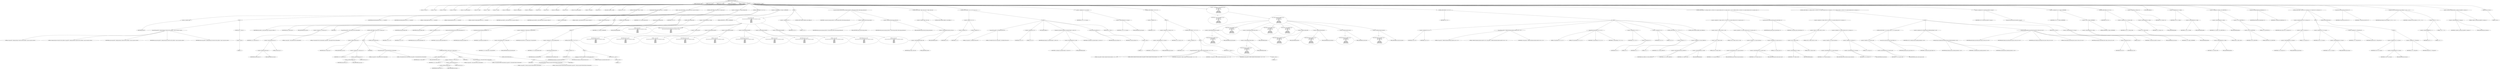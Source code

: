digraph hostapd_notif_assoc {  
"1000121" [label = "(METHOD,hostapd_notif_assoc)" ]
"1000122" [label = "(PARAM,hostapd_data *hapd)" ]
"1000123" [label = "(PARAM,const u8 *addr)" ]
"1000124" [label = "(PARAM,const u8 *req_ies)" ]
"1000125" [label = "(PARAM,size_t req_ies_len)" ]
"1000126" [label = "(PARAM,int reassoc)" ]
"1000127" [label = "(BLOCK,,)" ]
"1000128" [label = "(LOCAL,v10: const u8 *)" ]
"1000129" [label = "(LOCAL,v11: size_t)" ]
"1000130" [label = "(LOCAL,v13: sta_info *)" ]
"1000131" [label = "(LOCAL,v14: sta_info *)" ]
"1000132" [label = "(LOCAL,v15: wpa_state_machine *)" ]
"1000133" [label = "(LOCAL,v16: __int64)" ]
"1000134" [label = "(LOCAL,v17: __int64)" ]
"1000135" [label = "(LOCAL,v18: __int64)" ]
"1000136" [label = "(LOCAL,v19: unsigned int)" ]
"1000137" [label = "(LOCAL,v20: unsigned int)" ]
"1000138" [label = "(LOCAL,v21: unsigned int)" ]
"1000139" [label = "(LOCAL,v22: int)" ]
"1000140" [label = "(LOCAL,v23: int)" ]
"1000141" [label = "(LOCAL,v24: unsigned int)" ]
"1000142" [label = "(LOCAL,v25: u32)" ]
"1000143" [label = "(LOCAL,v26: wpa_state_machine *)" ]
"1000144" [label = "(LOCAL,v27: wpa_event)" ]
"1000145" [label = "(LOCAL,v28: u8 *)" ]
"1000146" [label = "(LOCAL,elems: ieee802_11_elems)" ]
"1000147" [label = "(LOCAL,eid: u8 [ 1112 ])" ]
"1000148" [label = "(CONTROL_STRUCTURE,if ( !addr ),if ( !addr ))" ]
"1000149" [label = "(<operator>.logicalNot,!addr)" ]
"1000150" [label = "(IDENTIFIER,addr,!addr)" ]
"1000151" [label = "(BLOCK,,)" ]
"1000152" [label = "(wpa_printf,wpa_printf(2, \"hostapd_notif_assoc: Skip event with no address\", req_ies, req_ies_len, reassoc))" ]
"1000153" [label = "(LITERAL,2,wpa_printf(2, \"hostapd_notif_assoc: Skip event with no address\", req_ies, req_ies_len, reassoc))" ]
"1000154" [label = "(LITERAL,\"hostapd_notif_assoc: Skip event with no address\",wpa_printf(2, \"hostapd_notif_assoc: Skip event with no address\", req_ies, req_ies_len, reassoc))" ]
"1000155" [label = "(IDENTIFIER,req_ies,wpa_printf(2, \"hostapd_notif_assoc: Skip event with no address\", req_ies, req_ies_len, reassoc))" ]
"1000156" [label = "(IDENTIFIER,req_ies_len,wpa_printf(2, \"hostapd_notif_assoc: Skip event with no address\", req_ies, req_ies_len, reassoc))" ]
"1000157" [label = "(IDENTIFIER,reassoc,wpa_printf(2, \"hostapd_notif_assoc: Skip event with no address\", req_ies, req_ies_len, reassoc))" ]
"1000158" [label = "(RETURN,return -1;,return -1;)" ]
"1000159" [label = "(<operator>.minus,-1)" ]
"1000160" [label = "(LITERAL,1,-1)" ]
"1000161" [label = "(hostapd_logger,hostapd_logger(hapd, addr, 1u, 2, \"associated\"))" ]
"1000162" [label = "(IDENTIFIER,hapd,hostapd_logger(hapd, addr, 1u, 2, \"associated\"))" ]
"1000163" [label = "(IDENTIFIER,addr,hostapd_logger(hapd, addr, 1u, 2, \"associated\"))" ]
"1000164" [label = "(LITERAL,1u,hostapd_logger(hapd, addr, 1u, 2, \"associated\"))" ]
"1000165" [label = "(LITERAL,2,hostapd_logger(hapd, addr, 1u, 2, \"associated\"))" ]
"1000166" [label = "(LITERAL,\"associated\",hostapd_logger(hapd, addr, 1u, 2, \"associated\"))" ]
"1000167" [label = "(ieee802_11_parse_elems,ieee802_11_parse_elems(req_ies, req_ies_len, &elems, 0))" ]
"1000168" [label = "(IDENTIFIER,req_ies,ieee802_11_parse_elems(req_ies, req_ies_len, &elems, 0))" ]
"1000169" [label = "(IDENTIFIER,req_ies_len,ieee802_11_parse_elems(req_ies, req_ies_len, &elems, 0))" ]
"1000170" [label = "(<operator>.addressOf,&elems)" ]
"1000171" [label = "(IDENTIFIER,elems,ieee802_11_parse_elems(req_ies, req_ies_len, &elems, 0))" ]
"1000172" [label = "(LITERAL,0,ieee802_11_parse_elems(req_ies, req_ies_len, &elems, 0))" ]
"1000173" [label = "(CONTROL_STRUCTURE,if ( elems.wps_ie ),if ( elems.wps_ie ))" ]
"1000174" [label = "(<operator>.fieldAccess,elems.wps_ie)" ]
"1000175" [label = "(IDENTIFIER,elems,if ( elems.wps_ie ))" ]
"1000176" [label = "(FIELD_IDENTIFIER,wps_ie,wps_ie)" ]
"1000177" [label = "(BLOCK,,)" ]
"1000178" [label = "(<operator>.assignment,v10 = elems.wps_ie - 2)" ]
"1000179" [label = "(IDENTIFIER,v10,v10 = elems.wps_ie - 2)" ]
"1000180" [label = "(<operator>.subtraction,elems.wps_ie - 2)" ]
"1000181" [label = "(<operator>.fieldAccess,elems.wps_ie)" ]
"1000182" [label = "(IDENTIFIER,elems,elems.wps_ie - 2)" ]
"1000183" [label = "(FIELD_IDENTIFIER,wps_ie,wps_ie)" ]
"1000184" [label = "(LITERAL,2,elems.wps_ie - 2)" ]
"1000185" [label = "(IDENTIFIER,L,)" ]
"1000186" [label = "(wpa_printf,wpa_printf(2, \"STA included WPS IE in (Re)AssocReq\"))" ]
"1000187" [label = "(LITERAL,2,wpa_printf(2, \"STA included WPS IE in (Re)AssocReq\"))" ]
"1000188" [label = "(LITERAL,\"STA included WPS IE in (Re)AssocReq\",wpa_printf(2, \"STA included WPS IE in (Re)AssocReq\"))" ]
"1000189" [label = "(CONTROL_STRUCTURE,else,else)" ]
"1000190" [label = "(CONTROL_STRUCTURE,if ( elems.rsn_ie ),if ( elems.rsn_ie ))" ]
"1000191" [label = "(<operator>.fieldAccess,elems.rsn_ie)" ]
"1000192" [label = "(IDENTIFIER,elems,if ( elems.rsn_ie ))" ]
"1000193" [label = "(FIELD_IDENTIFIER,rsn_ie,rsn_ie)" ]
"1000194" [label = "(BLOCK,,)" ]
"1000195" [label = "(<operator>.assignment,v10 = elems.rsn_ie - 2)" ]
"1000196" [label = "(IDENTIFIER,v10,v10 = elems.rsn_ie - 2)" ]
"1000197" [label = "(<operator>.subtraction,elems.rsn_ie - 2)" ]
"1000198" [label = "(<operator>.fieldAccess,elems.rsn_ie)" ]
"1000199" [label = "(IDENTIFIER,elems,elems.rsn_ie - 2)" ]
"1000200" [label = "(FIELD_IDENTIFIER,rsn_ie,rsn_ie)" ]
"1000201" [label = "(LITERAL,2,elems.rsn_ie - 2)" ]
"1000202" [label = "(IDENTIFIER,L,)" ]
"1000203" [label = "(wpa_printf,wpa_printf(2, \"STA included RSN IE in (Re)AssocReq\"))" ]
"1000204" [label = "(LITERAL,2,wpa_printf(2, \"STA included RSN IE in (Re)AssocReq\"))" ]
"1000205" [label = "(LITERAL,\"STA included RSN IE in (Re)AssocReq\",wpa_printf(2, \"STA included RSN IE in (Re)AssocReq\"))" ]
"1000206" [label = "(CONTROL_STRUCTURE,else,else)" ]
"1000207" [label = "(CONTROL_STRUCTURE,if ( elems.wpa_ie ),if ( elems.wpa_ie ))" ]
"1000208" [label = "(<operator>.fieldAccess,elems.wpa_ie)" ]
"1000209" [label = "(IDENTIFIER,elems,if ( elems.wpa_ie ))" ]
"1000210" [label = "(FIELD_IDENTIFIER,wpa_ie,wpa_ie)" ]
"1000211" [label = "(BLOCK,,)" ]
"1000212" [label = "(<operator>.assignment,v10 = elems.wpa_ie - 2)" ]
"1000213" [label = "(IDENTIFIER,v10,v10 = elems.wpa_ie - 2)" ]
"1000214" [label = "(<operator>.subtraction,elems.wpa_ie - 2)" ]
"1000215" [label = "(<operator>.fieldAccess,elems.wpa_ie)" ]
"1000216" [label = "(IDENTIFIER,elems,elems.wpa_ie - 2)" ]
"1000217" [label = "(FIELD_IDENTIFIER,wpa_ie,wpa_ie)" ]
"1000218" [label = "(LITERAL,2,elems.wpa_ie - 2)" ]
"1000219" [label = "(IDENTIFIER,L,)" ]
"1000220" [label = "(wpa_printf,wpa_printf(2, \"STA included WPA IE in (Re)AssocReq\"))" ]
"1000221" [label = "(LITERAL,2,wpa_printf(2, \"STA included WPA IE in (Re)AssocReq\"))" ]
"1000222" [label = "(LITERAL,\"STA included WPA IE in (Re)AssocReq\",wpa_printf(2, \"STA included WPA IE in (Re)AssocReq\"))" ]
"1000223" [label = "(CONTROL_STRUCTURE,else,else)" ]
"1000224" [label = "(BLOCK,,)" ]
"1000225" [label = "(IDENTIFIER,L,)" ]
"1000226" [label = "(wpa_printf,wpa_printf(2, \"STA did not include WPS/RSN/WPA IE in (Re)AssocReq\"))" ]
"1000227" [label = "(LITERAL,2,wpa_printf(2, \"STA did not include WPS/RSN/WPA IE in (Re)AssocReq\"))" ]
"1000228" [label = "(LITERAL,\"STA did not include WPS/RSN/WPA IE in (Re)AssocReq\",wpa_printf(2, \"STA did not include WPS/RSN/WPA IE in (Re)AssocReq\"))" ]
"1000229" [label = "(IDENTIFIER,L,)" ]
"1000230" [label = "(<operator>.assignment,v13 = ap_get_sta(hapd, addr))" ]
"1000231" [label = "(IDENTIFIER,v13,v13 = ap_get_sta(hapd, addr))" ]
"1000232" [label = "(ap_get_sta,ap_get_sta(hapd, addr))" ]
"1000233" [label = "(IDENTIFIER,hapd,ap_get_sta(hapd, addr))" ]
"1000234" [label = "(IDENTIFIER,addr,ap_get_sta(hapd, addr))" ]
"1000235" [label = "(CONTROL_STRUCTURE,if ( v13 ),if ( v13 ))" ]
"1000236" [label = "(IDENTIFIER,v13,if ( v13 ))" ]
"1000237" [label = "(BLOCK,,)" ]
"1000238" [label = "(<operator>.assignment,v14 = v13)" ]
"1000239" [label = "(IDENTIFIER,v14,v14 = v13)" ]
"1000240" [label = "(IDENTIFIER,v13,v14 = v13)" ]
"1000241" [label = "(ap_sta_no_session_timeout,ap_sta_no_session_timeout(hapd, v13))" ]
"1000242" [label = "(IDENTIFIER,hapd,ap_sta_no_session_timeout(hapd, v13))" ]
"1000243" [label = "(IDENTIFIER,v13,ap_sta_no_session_timeout(hapd, v13))" ]
"1000244" [label = "(accounting_sta_stop,accounting_sta_stop(hapd, v14))" ]
"1000245" [label = "(IDENTIFIER,hapd,accounting_sta_stop(hapd, v14))" ]
"1000246" [label = "(IDENTIFIER,v14,accounting_sta_stop(hapd, v14))" ]
"1000247" [label = "(<operator>.assignment,v14->timeout_next = STA_NULLFUNC)" ]
"1000248" [label = "(<operator>.indirectFieldAccess,v14->timeout_next)" ]
"1000249" [label = "(IDENTIFIER,v14,v14->timeout_next = STA_NULLFUNC)" ]
"1000250" [label = "(FIELD_IDENTIFIER,timeout_next,timeout_next)" ]
"1000251" [label = "(IDENTIFIER,STA_NULLFUNC,v14->timeout_next = STA_NULLFUNC)" ]
"1000252" [label = "(CONTROL_STRUCTURE,else,else)" ]
"1000253" [label = "(BLOCK,,)" ]
"1000254" [label = "(<operator>.assignment,v14 = ap_sta_add(hapd, addr))" ]
"1000255" [label = "(IDENTIFIER,v14,v14 = ap_sta_add(hapd, addr))" ]
"1000256" [label = "(ap_sta_add,ap_sta_add(hapd, addr))" ]
"1000257" [label = "(IDENTIFIER,hapd,ap_sta_add(hapd, addr))" ]
"1000258" [label = "(IDENTIFIER,addr,ap_sta_add(hapd, addr))" ]
"1000259" [label = "(CONTROL_STRUCTURE,if ( !v14 ),if ( !v14 ))" ]
"1000260" [label = "(<operator>.logicalNot,!v14)" ]
"1000261" [label = "(IDENTIFIER,v14,!v14)" ]
"1000262" [label = "(BLOCK,,)" ]
"1000263" [label = "(hostapd_drv_sta_disassoc,hostapd_drv_sta_disassoc(hapd, addr, 5))" ]
"1000264" [label = "(IDENTIFIER,hapd,hostapd_drv_sta_disassoc(hapd, addr, 5))" ]
"1000265" [label = "(IDENTIFIER,addr,hostapd_drv_sta_disassoc(hapd, addr, 5))" ]
"1000266" [label = "(LITERAL,5,hostapd_drv_sta_disassoc(hapd, addr, 5))" ]
"1000267" [label = "(RETURN,return -1;,return -1;)" ]
"1000268" [label = "(<operator>.minus,-1)" ]
"1000269" [label = "(LITERAL,1,-1)" ]
"1000270" [label = "(<operators>.assignmentAnd,v14->flags &= 0xFFFECFFF)" ]
"1000271" [label = "(<operator>.indirectFieldAccess,v14->flags)" ]
"1000272" [label = "(IDENTIFIER,v14,v14->flags &= 0xFFFECFFF)" ]
"1000273" [label = "(FIELD_IDENTIFIER,flags,flags)" ]
"1000274" [label = "(LITERAL,0xFFFECFFF,v14->flags &= 0xFFFECFFF)" ]
"1000275" [label = "(BLOCK,,)" ]
"1000276" [label = "(wpa_printf,wpa_printf(\n      3,\n      \"STA %02x:%02x:%02x:%02x:%02x:%02x not allowed to connect\",\n      *addr,\n      addr[1],\n      addr[2],\n      addr[3],\n      addr[4],\n      addr[5]))" ]
"1000277" [label = "(LITERAL,3,wpa_printf(\n      3,\n      \"STA %02x:%02x:%02x:%02x:%02x:%02x not allowed to connect\",\n      *addr,\n      addr[1],\n      addr[2],\n      addr[3],\n      addr[4],\n      addr[5]))" ]
"1000278" [label = "(LITERAL,\"STA %02x:%02x:%02x:%02x:%02x:%02x not allowed to connect\",wpa_printf(\n      3,\n      \"STA %02x:%02x:%02x:%02x:%02x:%02x not allowed to connect\",\n      *addr,\n      addr[1],\n      addr[2],\n      addr[3],\n      addr[4],\n      addr[5]))" ]
"1000279" [label = "(<operator>.indirection,*addr)" ]
"1000280" [label = "(IDENTIFIER,addr,wpa_printf(\n      3,\n      \"STA %02x:%02x:%02x:%02x:%02x:%02x not allowed to connect\",\n      *addr,\n      addr[1],\n      addr[2],\n      addr[3],\n      addr[4],\n      addr[5]))" ]
"1000281" [label = "(<operator>.indirectIndexAccess,addr[1])" ]
"1000282" [label = "(IDENTIFIER,addr,wpa_printf(\n      3,\n      \"STA %02x:%02x:%02x:%02x:%02x:%02x not allowed to connect\",\n      *addr,\n      addr[1],\n      addr[2],\n      addr[3],\n      addr[4],\n      addr[5]))" ]
"1000283" [label = "(LITERAL,1,wpa_printf(\n      3,\n      \"STA %02x:%02x:%02x:%02x:%02x:%02x not allowed to connect\",\n      *addr,\n      addr[1],\n      addr[2],\n      addr[3],\n      addr[4],\n      addr[5]))" ]
"1000284" [label = "(<operator>.indirectIndexAccess,addr[2])" ]
"1000285" [label = "(IDENTIFIER,addr,wpa_printf(\n      3,\n      \"STA %02x:%02x:%02x:%02x:%02x:%02x not allowed to connect\",\n      *addr,\n      addr[1],\n      addr[2],\n      addr[3],\n      addr[4],\n      addr[5]))" ]
"1000286" [label = "(LITERAL,2,wpa_printf(\n      3,\n      \"STA %02x:%02x:%02x:%02x:%02x:%02x not allowed to connect\",\n      *addr,\n      addr[1],\n      addr[2],\n      addr[3],\n      addr[4],\n      addr[5]))" ]
"1000287" [label = "(<operator>.indirectIndexAccess,addr[3])" ]
"1000288" [label = "(IDENTIFIER,addr,wpa_printf(\n      3,\n      \"STA %02x:%02x:%02x:%02x:%02x:%02x not allowed to connect\",\n      *addr,\n      addr[1],\n      addr[2],\n      addr[3],\n      addr[4],\n      addr[5]))" ]
"1000289" [label = "(LITERAL,3,wpa_printf(\n      3,\n      \"STA %02x:%02x:%02x:%02x:%02x:%02x not allowed to connect\",\n      *addr,\n      addr[1],\n      addr[2],\n      addr[3],\n      addr[4],\n      addr[5]))" ]
"1000290" [label = "(<operator>.indirectIndexAccess,addr[4])" ]
"1000291" [label = "(IDENTIFIER,addr,wpa_printf(\n      3,\n      \"STA %02x:%02x:%02x:%02x:%02x:%02x not allowed to connect\",\n      *addr,\n      addr[1],\n      addr[2],\n      addr[3],\n      addr[4],\n      addr[5]))" ]
"1000292" [label = "(LITERAL,4,wpa_printf(\n      3,\n      \"STA %02x:%02x:%02x:%02x:%02x:%02x not allowed to connect\",\n      *addr,\n      addr[1],\n      addr[2],\n      addr[3],\n      addr[4],\n      addr[5]))" ]
"1000293" [label = "(<operator>.indirectIndexAccess,addr[5])" ]
"1000294" [label = "(IDENTIFIER,addr,wpa_printf(\n      3,\n      \"STA %02x:%02x:%02x:%02x:%02x:%02x not allowed to connect\",\n      *addr,\n      addr[1],\n      addr[2],\n      addr[3],\n      addr[4],\n      addr[5]))" ]
"1000295" [label = "(LITERAL,5,wpa_printf(\n      3,\n      \"STA %02x:%02x:%02x:%02x:%02x:%02x not allowed to connect\",\n      *addr,\n      addr[1],\n      addr[2],\n      addr[3],\n      addr[4],\n      addr[5]))" ]
"1000296" [label = "(<operator>.assignment,v22 = 1)" ]
"1000297" [label = "(IDENTIFIER,v22,v22 = 1)" ]
"1000298" [label = "(LITERAL,1,v22 = 1)" ]
"1000299" [label = "(CONTROL_STRUCTURE,goto LABEL_25;,goto LABEL_25;)" ]
"1000300" [label = "(ap_copy_sta_supp_op_classes,ap_copy_sta_supp_op_classes(v14, elems.supp_op_classes, elems.supp_op_classes_len))" ]
"1000301" [label = "(IDENTIFIER,v14,ap_copy_sta_supp_op_classes(v14, elems.supp_op_classes, elems.supp_op_classes_len))" ]
"1000302" [label = "(<operator>.fieldAccess,elems.supp_op_classes)" ]
"1000303" [label = "(IDENTIFIER,elems,ap_copy_sta_supp_op_classes(v14, elems.supp_op_classes, elems.supp_op_classes_len))" ]
"1000304" [label = "(FIELD_IDENTIFIER,supp_op_classes,supp_op_classes)" ]
"1000305" [label = "(<operator>.fieldAccess,elems.supp_op_classes_len)" ]
"1000306" [label = "(IDENTIFIER,elems,ap_copy_sta_supp_op_classes(v14, elems.supp_op_classes, elems.supp_op_classes_len))" ]
"1000307" [label = "(FIELD_IDENTIFIER,supp_op_classes_len,supp_op_classes_len)" ]
"1000308" [label = "(CONTROL_STRUCTURE,if ( !hapd->conf->wpa ),if ( !hapd->conf->wpa ))" ]
"1000309" [label = "(<operator>.logicalNot,!hapd->conf->wpa)" ]
"1000310" [label = "(<operator>.indirectFieldAccess,hapd->conf->wpa)" ]
"1000311" [label = "(<operator>.indirectFieldAccess,hapd->conf)" ]
"1000312" [label = "(IDENTIFIER,hapd,!hapd->conf->wpa)" ]
"1000313" [label = "(FIELD_IDENTIFIER,conf,conf)" ]
"1000314" [label = "(FIELD_IDENTIFIER,wpa,wpa)" ]
"1000315" [label = "(CONTROL_STRUCTURE,goto LABEL_37;,goto LABEL_37;)" ]
"1000316" [label = "(CONTROL_STRUCTURE,if ( !v10 || !v11 ),if ( !v10 || !v11 ))" ]
"1000317" [label = "(<operator>.logicalOr,!v10 || !v11)" ]
"1000318" [label = "(<operator>.logicalNot,!v10)" ]
"1000319" [label = "(IDENTIFIER,v10,!v10)" ]
"1000320" [label = "(<operator>.logicalNot,!v11)" ]
"1000321" [label = "(IDENTIFIER,v11,!v11)" ]
"1000322" [label = "(BLOCK,,)" ]
"1000323" [label = "(wpa_printf,wpa_printf(2, \"No WPA/RSN IE from STA\"))" ]
"1000324" [label = "(LITERAL,2,wpa_printf(2, \"No WPA/RSN IE from STA\"))" ]
"1000325" [label = "(LITERAL,\"No WPA/RSN IE from STA\",wpa_printf(2, \"No WPA/RSN IE from STA\"))" ]
"1000326" [label = "(<operator>.assignment,v22 = 13)" ]
"1000327" [label = "(IDENTIFIER,v22,v22 = 13)" ]
"1000328" [label = "(LITERAL,13,v22 = 13)" ]
"1000329" [label = "(JUMP_TARGET,LABEL_25)" ]
"1000330" [label = "(hostapd_drv_sta_disassoc,hostapd_drv_sta_disassoc(hapd, v14->addr, v22))" ]
"1000331" [label = "(IDENTIFIER,hapd,hostapd_drv_sta_disassoc(hapd, v14->addr, v22))" ]
"1000332" [label = "(<operator>.indirectFieldAccess,v14->addr)" ]
"1000333" [label = "(IDENTIFIER,v14,hostapd_drv_sta_disassoc(hapd, v14->addr, v22))" ]
"1000334" [label = "(FIELD_IDENTIFIER,addr,addr)" ]
"1000335" [label = "(IDENTIFIER,v22,hostapd_drv_sta_disassoc(hapd, v14->addr, v22))" ]
"1000336" [label = "(ap_free_sta,ap_free_sta(hapd, v14))" ]
"1000337" [label = "(IDENTIFIER,hapd,ap_free_sta(hapd, v14))" ]
"1000338" [label = "(IDENTIFIER,v14,ap_free_sta(hapd, v14))" ]
"1000339" [label = "(RETURN,return -1;,return -1;)" ]
"1000340" [label = "(<operator>.minus,-1)" ]
"1000341" [label = "(LITERAL,1,-1)" ]
"1000342" [label = "(<operator>.assignment,v15 = v14->wpa_sm)" ]
"1000343" [label = "(IDENTIFIER,v15,v15 = v14->wpa_sm)" ]
"1000344" [label = "(<operator>.indirectFieldAccess,v14->wpa_sm)" ]
"1000345" [label = "(IDENTIFIER,v14,v15 = v14->wpa_sm)" ]
"1000346" [label = "(FIELD_IDENTIFIER,wpa_sm,wpa_sm)" ]
"1000347" [label = "(CONTROL_STRUCTURE,if ( !v15 ),if ( !v15 ))" ]
"1000348" [label = "(<operator>.logicalNot,!v15)" ]
"1000349" [label = "(IDENTIFIER,v15,!v15)" ]
"1000350" [label = "(BLOCK,,)" ]
"1000351" [label = "(<operator>.assignment,v14->wpa_sm = v15)" ]
"1000352" [label = "(<operator>.indirectFieldAccess,v14->wpa_sm)" ]
"1000353" [label = "(IDENTIFIER,v14,v14->wpa_sm = v15)" ]
"1000354" [label = "(FIELD_IDENTIFIER,wpa_sm,wpa_sm)" ]
"1000355" [label = "(IDENTIFIER,v15,v14->wpa_sm = v15)" ]
"1000356" [label = "(CONTROL_STRUCTURE,if ( !v15 ),if ( !v15 ))" ]
"1000357" [label = "(<operator>.logicalNot,!v15)" ]
"1000358" [label = "(IDENTIFIER,v15,!v15)" ]
"1000359" [label = "(BLOCK,,)" ]
"1000360" [label = "(wpa_printf,wpa_printf(5, \"Failed to initialize WPA state machine\", v16, v17, v18))" ]
"1000361" [label = "(LITERAL,5,wpa_printf(5, \"Failed to initialize WPA state machine\", v16, v17, v18))" ]
"1000362" [label = "(LITERAL,\"Failed to initialize WPA state machine\",wpa_printf(5, \"Failed to initialize WPA state machine\", v16, v17, v18))" ]
"1000363" [label = "(IDENTIFIER,v16,wpa_printf(5, \"Failed to initialize WPA state machine\", v16, v17, v18))" ]
"1000364" [label = "(IDENTIFIER,v17,wpa_printf(5, \"Failed to initialize WPA state machine\", v16, v17, v18))" ]
"1000365" [label = "(IDENTIFIER,v18,wpa_printf(5, \"Failed to initialize WPA state machine\", v16, v17, v18))" ]
"1000366" [label = "(RETURN,return -1;,return -1;)" ]
"1000367" [label = "(<operator>.minus,-1)" ]
"1000368" [label = "(LITERAL,1,-1)" ]
"1000369" [label = "(<operator>.assignment,v19 = wpa_validate_wpa_ie(\n          hapd->wpa_auth,\n          v15,\n          hapd->iface->freq,\n          v10,\n          v11,\n          elems.mdie,\n          elems.mdie_len,\n          elems.owe_dh,\n          elems.owe_dh_len))" ]
"1000370" [label = "(IDENTIFIER,v19,v19 = wpa_validate_wpa_ie(\n          hapd->wpa_auth,\n          v15,\n          hapd->iface->freq,\n          v10,\n          v11,\n          elems.mdie,\n          elems.mdie_len,\n          elems.owe_dh,\n          elems.owe_dh_len))" ]
"1000371" [label = "(wpa_validate_wpa_ie,wpa_validate_wpa_ie(\n          hapd->wpa_auth,\n          v15,\n          hapd->iface->freq,\n          v10,\n          v11,\n          elems.mdie,\n          elems.mdie_len,\n          elems.owe_dh,\n          elems.owe_dh_len))" ]
"1000372" [label = "(<operator>.indirectFieldAccess,hapd->wpa_auth)" ]
"1000373" [label = "(IDENTIFIER,hapd,wpa_validate_wpa_ie(\n          hapd->wpa_auth,\n          v15,\n          hapd->iface->freq,\n          v10,\n          v11,\n          elems.mdie,\n          elems.mdie_len,\n          elems.owe_dh,\n          elems.owe_dh_len))" ]
"1000374" [label = "(FIELD_IDENTIFIER,wpa_auth,wpa_auth)" ]
"1000375" [label = "(IDENTIFIER,v15,wpa_validate_wpa_ie(\n          hapd->wpa_auth,\n          v15,\n          hapd->iface->freq,\n          v10,\n          v11,\n          elems.mdie,\n          elems.mdie_len,\n          elems.owe_dh,\n          elems.owe_dh_len))" ]
"1000376" [label = "(<operator>.indirectFieldAccess,hapd->iface->freq)" ]
"1000377" [label = "(<operator>.indirectFieldAccess,hapd->iface)" ]
"1000378" [label = "(IDENTIFIER,hapd,wpa_validate_wpa_ie(\n          hapd->wpa_auth,\n          v15,\n          hapd->iface->freq,\n          v10,\n          v11,\n          elems.mdie,\n          elems.mdie_len,\n          elems.owe_dh,\n          elems.owe_dh_len))" ]
"1000379" [label = "(FIELD_IDENTIFIER,iface,iface)" ]
"1000380" [label = "(FIELD_IDENTIFIER,freq,freq)" ]
"1000381" [label = "(IDENTIFIER,v10,wpa_validate_wpa_ie(\n          hapd->wpa_auth,\n          v15,\n          hapd->iface->freq,\n          v10,\n          v11,\n          elems.mdie,\n          elems.mdie_len,\n          elems.owe_dh,\n          elems.owe_dh_len))" ]
"1000382" [label = "(IDENTIFIER,v11,wpa_validate_wpa_ie(\n          hapd->wpa_auth,\n          v15,\n          hapd->iface->freq,\n          v10,\n          v11,\n          elems.mdie,\n          elems.mdie_len,\n          elems.owe_dh,\n          elems.owe_dh_len))" ]
"1000383" [label = "(<operator>.fieldAccess,elems.mdie)" ]
"1000384" [label = "(IDENTIFIER,elems,wpa_validate_wpa_ie(\n          hapd->wpa_auth,\n          v15,\n          hapd->iface->freq,\n          v10,\n          v11,\n          elems.mdie,\n          elems.mdie_len,\n          elems.owe_dh,\n          elems.owe_dh_len))" ]
"1000385" [label = "(FIELD_IDENTIFIER,mdie,mdie)" ]
"1000386" [label = "(<operator>.fieldAccess,elems.mdie_len)" ]
"1000387" [label = "(IDENTIFIER,elems,wpa_validate_wpa_ie(\n          hapd->wpa_auth,\n          v15,\n          hapd->iface->freq,\n          v10,\n          v11,\n          elems.mdie,\n          elems.mdie_len,\n          elems.owe_dh,\n          elems.owe_dh_len))" ]
"1000388" [label = "(FIELD_IDENTIFIER,mdie_len,mdie_len)" ]
"1000389" [label = "(<operator>.fieldAccess,elems.owe_dh)" ]
"1000390" [label = "(IDENTIFIER,elems,wpa_validate_wpa_ie(\n          hapd->wpa_auth,\n          v15,\n          hapd->iface->freq,\n          v10,\n          v11,\n          elems.mdie,\n          elems.mdie_len,\n          elems.owe_dh,\n          elems.owe_dh_len))" ]
"1000391" [label = "(FIELD_IDENTIFIER,owe_dh,owe_dh)" ]
"1000392" [label = "(<operator>.fieldAccess,elems.owe_dh_len)" ]
"1000393" [label = "(IDENTIFIER,elems,wpa_validate_wpa_ie(\n          hapd->wpa_auth,\n          v15,\n          hapd->iface->freq,\n          v10,\n          v11,\n          elems.mdie,\n          elems.mdie_len,\n          elems.owe_dh,\n          elems.owe_dh_len))" ]
"1000394" [label = "(FIELD_IDENTIFIER,owe_dh_len,owe_dh_len)" ]
"1000395" [label = "(CONTROL_STRUCTURE,if ( v19 ),if ( v19 ))" ]
"1000396" [label = "(IDENTIFIER,v19,if ( v19 ))" ]
"1000397" [label = "(BLOCK,,)" ]
"1000398" [label = "(<operator>.assignment,v20 = v19)" ]
"1000399" [label = "(IDENTIFIER,v20,v20 = v19)" ]
"1000400" [label = "(IDENTIFIER,v19,v20 = v19)" ]
"1000401" [label = "(wpa_printf,wpa_printf(2, \"WPA/RSN information element rejected? (res %u)\", v19))" ]
"1000402" [label = "(LITERAL,2,wpa_printf(2, \"WPA/RSN information element rejected? (res %u)\", v19))" ]
"1000403" [label = "(LITERAL,\"WPA/RSN information element rejected? (res %u)\",wpa_printf(2, \"WPA/RSN information element rejected? (res %u)\", v19))" ]
"1000404" [label = "(IDENTIFIER,v19,wpa_printf(2, \"WPA/RSN information element rejected? (res %u)\", v19))" ]
"1000405" [label = "(wpa_hexdump,wpa_hexdump(2, \"IE\", v10, v11))" ]
"1000406" [label = "(LITERAL,2,wpa_hexdump(2, \"IE\", v10, v11))" ]
"1000407" [label = "(LITERAL,\"IE\",wpa_hexdump(2, \"IE\", v10, v11))" ]
"1000408" [label = "(IDENTIFIER,v10,wpa_hexdump(2, \"IE\", v10, v11))" ]
"1000409" [label = "(IDENTIFIER,v11,wpa_hexdump(2, \"IE\", v10, v11))" ]
"1000410" [label = "(<operator>.assignment,v21 = v20 - 2)" ]
"1000411" [label = "(IDENTIFIER,v21,v21 = v20 - 2)" ]
"1000412" [label = "(<operator>.subtraction,v20 - 2)" ]
"1000413" [label = "(IDENTIFIER,v20,v20 - 2)" ]
"1000414" [label = "(LITERAL,2,v20 - 2)" ]
"1000415" [label = "(<operator>.assignment,v22 = 13)" ]
"1000416" [label = "(IDENTIFIER,v22,v22 = 13)" ]
"1000417" [label = "(LITERAL,13,v22 = 13)" ]
"1000418" [label = "(CONTROL_STRUCTURE,if ( v21 < 7 ),if ( v21 < 7 ))" ]
"1000419" [label = "(<operator>.lessThan,v21 < 7)" ]
"1000420" [label = "(IDENTIFIER,v21,v21 < 7)" ]
"1000421" [label = "(LITERAL,7,v21 < 7)" ]
"1000422" [label = "(<operator>.assignment,v22 = dword_47E880[v21])" ]
"1000423" [label = "(IDENTIFIER,v22,v22 = dword_47E880[v21])" ]
"1000424" [label = "(<operator>.indirectIndexAccess,dword_47E880[v21])" ]
"1000425" [label = "(IDENTIFIER,dword_47E880,v22 = dword_47E880[v21])" ]
"1000426" [label = "(IDENTIFIER,v21,v22 = dword_47E880[v21])" ]
"1000427" [label = "(CONTROL_STRUCTURE,goto LABEL_25;,goto LABEL_25;)" ]
"1000428" [label = "(CONTROL_STRUCTURE,if ( (v14->flags & 0x402) == 1026 && !v14->sa_query_timed_out && v14->sa_query_count > 0 ),if ( (v14->flags & 0x402) == 1026 && !v14->sa_query_timed_out && v14->sa_query_count > 0 ))" ]
"1000429" [label = "(<operator>.logicalAnd,(v14->flags & 0x402) == 1026 && !v14->sa_query_timed_out && v14->sa_query_count > 0)" ]
"1000430" [label = "(<operator>.equals,(v14->flags & 0x402) == 1026)" ]
"1000431" [label = "(<operator>.and,v14->flags & 0x402)" ]
"1000432" [label = "(<operator>.indirectFieldAccess,v14->flags)" ]
"1000433" [label = "(IDENTIFIER,v14,v14->flags & 0x402)" ]
"1000434" [label = "(FIELD_IDENTIFIER,flags,flags)" ]
"1000435" [label = "(LITERAL,0x402,v14->flags & 0x402)" ]
"1000436" [label = "(LITERAL,1026,(v14->flags & 0x402) == 1026)" ]
"1000437" [label = "(<operator>.logicalAnd,!v14->sa_query_timed_out && v14->sa_query_count > 0)" ]
"1000438" [label = "(<operator>.logicalNot,!v14->sa_query_timed_out)" ]
"1000439" [label = "(<operator>.indirectFieldAccess,v14->sa_query_timed_out)" ]
"1000440" [label = "(IDENTIFIER,v14,!v14->sa_query_timed_out)" ]
"1000441" [label = "(FIELD_IDENTIFIER,sa_query_timed_out,sa_query_timed_out)" ]
"1000442" [label = "(<operator>.greaterThan,v14->sa_query_count > 0)" ]
"1000443" [label = "(<operator>.indirectFieldAccess,v14->sa_query_count)" ]
"1000444" [label = "(IDENTIFIER,v14,v14->sa_query_count > 0)" ]
"1000445" [label = "(FIELD_IDENTIFIER,sa_query_count,sa_query_count)" ]
"1000446" [label = "(LITERAL,0,v14->sa_query_count > 0)" ]
"1000447" [label = "(ap_check_sa_query_timeout,ap_check_sa_query_timeout(hapd, v14))" ]
"1000448" [label = "(IDENTIFIER,hapd,ap_check_sa_query_timeout(hapd, v14))" ]
"1000449" [label = "(IDENTIFIER,v14,ap_check_sa_query_timeout(hapd, v14))" ]
"1000450" [label = "(CONTROL_STRUCTURE,if ( (v14->flags & 0x402) == 1026 && !v14->sa_query_timed_out && v14->auth_alg != 2 ),if ( (v14->flags & 0x402) == 1026 && !v14->sa_query_timed_out && v14->auth_alg != 2 ))" ]
"1000451" [label = "(<operator>.logicalAnd,(v14->flags & 0x402) == 1026 && !v14->sa_query_timed_out && v14->auth_alg != 2)" ]
"1000452" [label = "(<operator>.equals,(v14->flags & 0x402) == 1026)" ]
"1000453" [label = "(<operator>.and,v14->flags & 0x402)" ]
"1000454" [label = "(<operator>.indirectFieldAccess,v14->flags)" ]
"1000455" [label = "(IDENTIFIER,v14,v14->flags & 0x402)" ]
"1000456" [label = "(FIELD_IDENTIFIER,flags,flags)" ]
"1000457" [label = "(LITERAL,0x402,v14->flags & 0x402)" ]
"1000458" [label = "(LITERAL,1026,(v14->flags & 0x402) == 1026)" ]
"1000459" [label = "(<operator>.logicalAnd,!v14->sa_query_timed_out && v14->auth_alg != 2)" ]
"1000460" [label = "(<operator>.logicalNot,!v14->sa_query_timed_out)" ]
"1000461" [label = "(<operator>.indirectFieldAccess,v14->sa_query_timed_out)" ]
"1000462" [label = "(IDENTIFIER,v14,!v14->sa_query_timed_out)" ]
"1000463" [label = "(FIELD_IDENTIFIER,sa_query_timed_out,sa_query_timed_out)" ]
"1000464" [label = "(<operator>.notEquals,v14->auth_alg != 2)" ]
"1000465" [label = "(<operator>.indirectFieldAccess,v14->auth_alg)" ]
"1000466" [label = "(IDENTIFIER,v14,v14->auth_alg != 2)" ]
"1000467" [label = "(FIELD_IDENTIFIER,auth_alg,auth_alg)" ]
"1000468" [label = "(LITERAL,2,v14->auth_alg != 2)" ]
"1000469" [label = "(BLOCK,,)" ]
"1000470" [label = "(CONTROL_STRUCTURE,if ( !v14->sa_query_count ),if ( !v14->sa_query_count ))" ]
"1000471" [label = "(<operator>.logicalNot,!v14->sa_query_count)" ]
"1000472" [label = "(<operator>.indirectFieldAccess,v14->sa_query_count)" ]
"1000473" [label = "(IDENTIFIER,v14,!v14->sa_query_count)" ]
"1000474" [label = "(FIELD_IDENTIFIER,sa_query_count,sa_query_count)" ]
"1000475" [label = "(ap_sta_start_sa_query,ap_sta_start_sa_query(hapd, v14))" ]
"1000476" [label = "(IDENTIFIER,hapd,ap_sta_start_sa_query(hapd, v14))" ]
"1000477" [label = "(IDENTIFIER,v14,ap_sta_start_sa_query(hapd, v14))" ]
"1000478" [label = "(<operator>.assignment,v28 = hostapd_eid_assoc_comeback_time(hapd, v14, eid))" ]
"1000479" [label = "(IDENTIFIER,v28,v28 = hostapd_eid_assoc_comeback_time(hapd, v14, eid))" ]
"1000480" [label = "(hostapd_eid_assoc_comeback_time,hostapd_eid_assoc_comeback_time(hapd, v14, eid))" ]
"1000481" [label = "(IDENTIFIER,hapd,hostapd_eid_assoc_comeback_time(hapd, v14, eid))" ]
"1000482" [label = "(IDENTIFIER,v14,hostapd_eid_assoc_comeback_time(hapd, v14, eid))" ]
"1000483" [label = "(IDENTIFIER,eid,hostapd_eid_assoc_comeback_time(hapd, v14, eid))" ]
"1000484" [label = "(hostapd_sta_assoc,hostapd_sta_assoc(hapd, addr, reassoc, 0x1Eu, eid, v28 - eid))" ]
"1000485" [label = "(IDENTIFIER,hapd,hostapd_sta_assoc(hapd, addr, reassoc, 0x1Eu, eid, v28 - eid))" ]
"1000486" [label = "(IDENTIFIER,addr,hostapd_sta_assoc(hapd, addr, reassoc, 0x1Eu, eid, v28 - eid))" ]
"1000487" [label = "(IDENTIFIER,reassoc,hostapd_sta_assoc(hapd, addr, reassoc, 0x1Eu, eid, v28 - eid))" ]
"1000488" [label = "(LITERAL,0x1Eu,hostapd_sta_assoc(hapd, addr, reassoc, 0x1Eu, eid, v28 - eid))" ]
"1000489" [label = "(IDENTIFIER,eid,hostapd_sta_assoc(hapd, addr, reassoc, 0x1Eu, eid, v28 - eid))" ]
"1000490" [label = "(<operator>.subtraction,v28 - eid)" ]
"1000491" [label = "(IDENTIFIER,v28,v28 - eid)" ]
"1000492" [label = "(IDENTIFIER,eid,v28 - eid)" ]
"1000493" [label = "(RETURN,return 0;,return 0;)" ]
"1000494" [label = "(LITERAL,0,return 0;)" ]
"1000495" [label = "(<operator>.assignment,v23 = wpa_auth_uses_mfp(v14->wpa_sm))" ]
"1000496" [label = "(IDENTIFIER,v23,v23 = wpa_auth_uses_mfp(v14->wpa_sm))" ]
"1000497" [label = "(wpa_auth_uses_mfp,wpa_auth_uses_mfp(v14->wpa_sm))" ]
"1000498" [label = "(<operator>.indirectFieldAccess,v14->wpa_sm)" ]
"1000499" [label = "(IDENTIFIER,v14,wpa_auth_uses_mfp(v14->wpa_sm))" ]
"1000500" [label = "(FIELD_IDENTIFIER,wpa_sm,wpa_sm)" ]
"1000501" [label = "(<operator>.assignment,v24 = v14->flags & 0xFFFFFBFF)" ]
"1000502" [label = "(IDENTIFIER,v24,v24 = v14->flags & 0xFFFFFBFF)" ]
"1000503" [label = "(<operator>.and,v14->flags & 0xFFFFFBFF)" ]
"1000504" [label = "(<operator>.indirectFieldAccess,v14->flags)" ]
"1000505" [label = "(IDENTIFIER,v14,v14->flags & 0xFFFFFBFF)" ]
"1000506" [label = "(FIELD_IDENTIFIER,flags,flags)" ]
"1000507" [label = "(LITERAL,0xFFFFFBFF,v14->flags & 0xFFFFFBFF)" ]
"1000508" [label = "(CONTROL_STRUCTURE,if ( v23 ),if ( v23 ))" ]
"1000509" [label = "(IDENTIFIER,v23,if ( v23 ))" ]
"1000510" [label = "(<operator>.assignment,v24 = v14->flags | 0x400)" ]
"1000511" [label = "(IDENTIFIER,v24,v24 = v14->flags | 0x400)" ]
"1000512" [label = "(<operator>.or,v14->flags | 0x400)" ]
"1000513" [label = "(<operator>.indirectFieldAccess,v14->flags)" ]
"1000514" [label = "(IDENTIFIER,v14,v14->flags | 0x400)" ]
"1000515" [label = "(FIELD_IDENTIFIER,flags,flags)" ]
"1000516" [label = "(LITERAL,0x400,v14->flags | 0x400)" ]
"1000517" [label = "(<operator>.assignment,v14->flags = v24)" ]
"1000518" [label = "(<operator>.indirectFieldAccess,v14->flags)" ]
"1000519" [label = "(IDENTIFIER,v14,v14->flags = v24)" ]
"1000520" [label = "(FIELD_IDENTIFIER,flags,flags)" ]
"1000521" [label = "(IDENTIFIER,v24,v14->flags = v24)" ]
"1000522" [label = "(JUMP_TARGET,LABEL_37)" ]
"1000523" [label = "(<operator>.assignment,v25 = v14->flags)" ]
"1000524" [label = "(IDENTIFIER,v25,v25 = v14->flags)" ]
"1000525" [label = "(<operator>.indirectFieldAccess,v14->flags)" ]
"1000526" [label = "(IDENTIFIER,v14,v25 = v14->flags)" ]
"1000527" [label = "(FIELD_IDENTIFIER,flags,flags)" ]
"1000528" [label = "(<operator>.assignment,v14->flags = v25 & 0xFFF7FFFC | 3)" ]
"1000529" [label = "(<operator>.indirectFieldAccess,v14->flags)" ]
"1000530" [label = "(IDENTIFIER,v14,v14->flags = v25 & 0xFFF7FFFC | 3)" ]
"1000531" [label = "(FIELD_IDENTIFIER,flags,flags)" ]
"1000532" [label = "(<operator>.or,v25 & 0xFFF7FFFC | 3)" ]
"1000533" [label = "(<operator>.and,v25 & 0xFFF7FFFC)" ]
"1000534" [label = "(IDENTIFIER,v25,v25 & 0xFFF7FFFC)" ]
"1000535" [label = "(LITERAL,0xFFF7FFFC,v25 & 0xFFF7FFFC)" ]
"1000536" [label = "(LITERAL,3,v25 & 0xFFF7FFFC | 3)" ]
"1000537" [label = "(hostapd_set_sta_flags,hostapd_set_sta_flags(hapd, v14))" ]
"1000538" [label = "(IDENTIFIER,hapd,hostapd_set_sta_flags(hapd, v14))" ]
"1000539" [label = "(IDENTIFIER,v14,hostapd_set_sta_flags(hapd, v14))" ]
"1000540" [label = "(CONTROL_STRUCTURE,if ( reassoc && v14->auth_alg == 2 ),if ( reassoc && v14->auth_alg == 2 ))" ]
"1000541" [label = "(<operator>.logicalAnd,reassoc && v14->auth_alg == 2)" ]
"1000542" [label = "(IDENTIFIER,reassoc,reassoc && v14->auth_alg == 2)" ]
"1000543" [label = "(<operator>.equals,v14->auth_alg == 2)" ]
"1000544" [label = "(<operator>.indirectFieldAccess,v14->auth_alg)" ]
"1000545" [label = "(IDENTIFIER,v14,v14->auth_alg == 2)" ]
"1000546" [label = "(FIELD_IDENTIFIER,auth_alg,auth_alg)" ]
"1000547" [label = "(LITERAL,2,v14->auth_alg == 2)" ]
"1000548" [label = "(BLOCK,,)" ]
"1000549" [label = "(<operator>.assignment,v26 = v14->wpa_sm)" ]
"1000550" [label = "(IDENTIFIER,v26,v26 = v14->wpa_sm)" ]
"1000551" [label = "(<operator>.indirectFieldAccess,v14->wpa_sm)" ]
"1000552" [label = "(IDENTIFIER,v14,v26 = v14->wpa_sm)" ]
"1000553" [label = "(FIELD_IDENTIFIER,wpa_sm,wpa_sm)" ]
"1000554" [label = "(<operator>.assignment,v27 = WPA_ASSOC_FT)" ]
"1000555" [label = "(IDENTIFIER,v27,v27 = WPA_ASSOC_FT)" ]
"1000556" [label = "(IDENTIFIER,WPA_ASSOC_FT,v27 = WPA_ASSOC_FT)" ]
"1000557" [label = "(CONTROL_STRUCTURE,else,else)" ]
"1000558" [label = "(BLOCK,,)" ]
"1000559" [label = "(<operator>.assignment,v26 = v14->wpa_sm)" ]
"1000560" [label = "(IDENTIFIER,v26,v26 = v14->wpa_sm)" ]
"1000561" [label = "(<operator>.indirectFieldAccess,v14->wpa_sm)" ]
"1000562" [label = "(IDENTIFIER,v14,v26 = v14->wpa_sm)" ]
"1000563" [label = "(FIELD_IDENTIFIER,wpa_sm,wpa_sm)" ]
"1000564" [label = "(<operator>.assignment,v27 = WPA_ASSOC)" ]
"1000565" [label = "(IDENTIFIER,v27,v27 = WPA_ASSOC)" ]
"1000566" [label = "(IDENTIFIER,WPA_ASSOC,v27 = WPA_ASSOC)" ]
"1000567" [label = "(wpa_auth_sm_event,wpa_auth_sm_event(v26, v27))" ]
"1000568" [label = "(IDENTIFIER,v26,wpa_auth_sm_event(v26, v27))" ]
"1000569" [label = "(IDENTIFIER,v27,wpa_auth_sm_event(v26, v27))" ]
"1000570" [label = "(hostapd_new_assoc_sta,hostapd_new_assoc_sta(hapd, v14, (v25 >> 1) & 1))" ]
"1000571" [label = "(IDENTIFIER,hapd,hostapd_new_assoc_sta(hapd, v14, (v25 >> 1) & 1))" ]
"1000572" [label = "(IDENTIFIER,v14,hostapd_new_assoc_sta(hapd, v14, (v25 >> 1) & 1))" ]
"1000573" [label = "(<operator>.and,(v25 >> 1) & 1)" ]
"1000574" [label = "(<operator>.arithmeticShiftRight,v25 >> 1)" ]
"1000575" [label = "(IDENTIFIER,v25,v25 >> 1)" ]
"1000576" [label = "(LITERAL,1,v25 >> 1)" ]
"1000577" [label = "(LITERAL,1,(v25 >> 1) & 1)" ]
"1000578" [label = "(ieee802_1x_notify_port_enabled,ieee802_1x_notify_port_enabled(v14->eapol_sm, 1))" ]
"1000579" [label = "(<operator>.indirectFieldAccess,v14->eapol_sm)" ]
"1000580" [label = "(IDENTIFIER,v14,ieee802_1x_notify_port_enabled(v14->eapol_sm, 1))" ]
"1000581" [label = "(FIELD_IDENTIFIER,eapol_sm,eapol_sm)" ]
"1000582" [label = "(LITERAL,1,ieee802_1x_notify_port_enabled(v14->eapol_sm, 1))" ]
"1000583" [label = "(RETURN,return 0;,return 0;)" ]
"1000584" [label = "(LITERAL,0,return 0;)" ]
"1000585" [label = "(METHOD_RETURN,int __fastcall)" ]
  "1000121" -> "1000122" 
  "1000121" -> "1000123" 
  "1000121" -> "1000124" 
  "1000121" -> "1000125" 
  "1000121" -> "1000126" 
  "1000121" -> "1000127" 
  "1000121" -> "1000585" 
  "1000127" -> "1000128" 
  "1000127" -> "1000129" 
  "1000127" -> "1000130" 
  "1000127" -> "1000131" 
  "1000127" -> "1000132" 
  "1000127" -> "1000133" 
  "1000127" -> "1000134" 
  "1000127" -> "1000135" 
  "1000127" -> "1000136" 
  "1000127" -> "1000137" 
  "1000127" -> "1000138" 
  "1000127" -> "1000139" 
  "1000127" -> "1000140" 
  "1000127" -> "1000141" 
  "1000127" -> "1000142" 
  "1000127" -> "1000143" 
  "1000127" -> "1000144" 
  "1000127" -> "1000145" 
  "1000127" -> "1000146" 
  "1000127" -> "1000147" 
  "1000127" -> "1000148" 
  "1000127" -> "1000161" 
  "1000127" -> "1000167" 
  "1000127" -> "1000173" 
  "1000127" -> "1000230" 
  "1000127" -> "1000235" 
  "1000127" -> "1000270" 
  "1000127" -> "1000275" 
  "1000127" -> "1000300" 
  "1000127" -> "1000308" 
  "1000127" -> "1000316" 
  "1000127" -> "1000342" 
  "1000127" -> "1000347" 
  "1000127" -> "1000369" 
  "1000127" -> "1000395" 
  "1000127" -> "1000428" 
  "1000127" -> "1000450" 
  "1000127" -> "1000495" 
  "1000127" -> "1000501" 
  "1000127" -> "1000508" 
  "1000127" -> "1000517" 
  "1000127" -> "1000522" 
  "1000127" -> "1000523" 
  "1000127" -> "1000528" 
  "1000127" -> "1000537" 
  "1000127" -> "1000540" 
  "1000127" -> "1000567" 
  "1000127" -> "1000570" 
  "1000127" -> "1000578" 
  "1000127" -> "1000583" 
  "1000148" -> "1000149" 
  "1000148" -> "1000151" 
  "1000149" -> "1000150" 
  "1000151" -> "1000152" 
  "1000151" -> "1000158" 
  "1000152" -> "1000153" 
  "1000152" -> "1000154" 
  "1000152" -> "1000155" 
  "1000152" -> "1000156" 
  "1000152" -> "1000157" 
  "1000158" -> "1000159" 
  "1000159" -> "1000160" 
  "1000161" -> "1000162" 
  "1000161" -> "1000163" 
  "1000161" -> "1000164" 
  "1000161" -> "1000165" 
  "1000161" -> "1000166" 
  "1000167" -> "1000168" 
  "1000167" -> "1000169" 
  "1000167" -> "1000170" 
  "1000167" -> "1000172" 
  "1000170" -> "1000171" 
  "1000173" -> "1000174" 
  "1000173" -> "1000177" 
  "1000173" -> "1000189" 
  "1000174" -> "1000175" 
  "1000174" -> "1000176" 
  "1000177" -> "1000178" 
  "1000177" -> "1000185" 
  "1000177" -> "1000186" 
  "1000178" -> "1000179" 
  "1000178" -> "1000180" 
  "1000180" -> "1000181" 
  "1000180" -> "1000184" 
  "1000181" -> "1000182" 
  "1000181" -> "1000183" 
  "1000186" -> "1000187" 
  "1000186" -> "1000188" 
  "1000189" -> "1000190" 
  "1000190" -> "1000191" 
  "1000190" -> "1000194" 
  "1000190" -> "1000206" 
  "1000191" -> "1000192" 
  "1000191" -> "1000193" 
  "1000194" -> "1000195" 
  "1000194" -> "1000202" 
  "1000194" -> "1000203" 
  "1000195" -> "1000196" 
  "1000195" -> "1000197" 
  "1000197" -> "1000198" 
  "1000197" -> "1000201" 
  "1000198" -> "1000199" 
  "1000198" -> "1000200" 
  "1000203" -> "1000204" 
  "1000203" -> "1000205" 
  "1000206" -> "1000207" 
  "1000207" -> "1000208" 
  "1000207" -> "1000211" 
  "1000207" -> "1000223" 
  "1000208" -> "1000209" 
  "1000208" -> "1000210" 
  "1000211" -> "1000212" 
  "1000211" -> "1000219" 
  "1000211" -> "1000220" 
  "1000212" -> "1000213" 
  "1000212" -> "1000214" 
  "1000214" -> "1000215" 
  "1000214" -> "1000218" 
  "1000215" -> "1000216" 
  "1000215" -> "1000217" 
  "1000220" -> "1000221" 
  "1000220" -> "1000222" 
  "1000223" -> "1000224" 
  "1000224" -> "1000225" 
  "1000224" -> "1000226" 
  "1000224" -> "1000229" 
  "1000226" -> "1000227" 
  "1000226" -> "1000228" 
  "1000230" -> "1000231" 
  "1000230" -> "1000232" 
  "1000232" -> "1000233" 
  "1000232" -> "1000234" 
  "1000235" -> "1000236" 
  "1000235" -> "1000237" 
  "1000235" -> "1000252" 
  "1000237" -> "1000238" 
  "1000237" -> "1000241" 
  "1000237" -> "1000244" 
  "1000237" -> "1000247" 
  "1000238" -> "1000239" 
  "1000238" -> "1000240" 
  "1000241" -> "1000242" 
  "1000241" -> "1000243" 
  "1000244" -> "1000245" 
  "1000244" -> "1000246" 
  "1000247" -> "1000248" 
  "1000247" -> "1000251" 
  "1000248" -> "1000249" 
  "1000248" -> "1000250" 
  "1000252" -> "1000253" 
  "1000253" -> "1000254" 
  "1000253" -> "1000259" 
  "1000254" -> "1000255" 
  "1000254" -> "1000256" 
  "1000256" -> "1000257" 
  "1000256" -> "1000258" 
  "1000259" -> "1000260" 
  "1000259" -> "1000262" 
  "1000260" -> "1000261" 
  "1000262" -> "1000263" 
  "1000262" -> "1000267" 
  "1000263" -> "1000264" 
  "1000263" -> "1000265" 
  "1000263" -> "1000266" 
  "1000267" -> "1000268" 
  "1000268" -> "1000269" 
  "1000270" -> "1000271" 
  "1000270" -> "1000274" 
  "1000271" -> "1000272" 
  "1000271" -> "1000273" 
  "1000275" -> "1000276" 
  "1000275" -> "1000296" 
  "1000275" -> "1000299" 
  "1000276" -> "1000277" 
  "1000276" -> "1000278" 
  "1000276" -> "1000279" 
  "1000276" -> "1000281" 
  "1000276" -> "1000284" 
  "1000276" -> "1000287" 
  "1000276" -> "1000290" 
  "1000276" -> "1000293" 
  "1000279" -> "1000280" 
  "1000281" -> "1000282" 
  "1000281" -> "1000283" 
  "1000284" -> "1000285" 
  "1000284" -> "1000286" 
  "1000287" -> "1000288" 
  "1000287" -> "1000289" 
  "1000290" -> "1000291" 
  "1000290" -> "1000292" 
  "1000293" -> "1000294" 
  "1000293" -> "1000295" 
  "1000296" -> "1000297" 
  "1000296" -> "1000298" 
  "1000300" -> "1000301" 
  "1000300" -> "1000302" 
  "1000300" -> "1000305" 
  "1000302" -> "1000303" 
  "1000302" -> "1000304" 
  "1000305" -> "1000306" 
  "1000305" -> "1000307" 
  "1000308" -> "1000309" 
  "1000308" -> "1000315" 
  "1000309" -> "1000310" 
  "1000310" -> "1000311" 
  "1000310" -> "1000314" 
  "1000311" -> "1000312" 
  "1000311" -> "1000313" 
  "1000316" -> "1000317" 
  "1000316" -> "1000322" 
  "1000317" -> "1000318" 
  "1000317" -> "1000320" 
  "1000318" -> "1000319" 
  "1000320" -> "1000321" 
  "1000322" -> "1000323" 
  "1000322" -> "1000326" 
  "1000322" -> "1000329" 
  "1000322" -> "1000330" 
  "1000322" -> "1000336" 
  "1000322" -> "1000339" 
  "1000323" -> "1000324" 
  "1000323" -> "1000325" 
  "1000326" -> "1000327" 
  "1000326" -> "1000328" 
  "1000330" -> "1000331" 
  "1000330" -> "1000332" 
  "1000330" -> "1000335" 
  "1000332" -> "1000333" 
  "1000332" -> "1000334" 
  "1000336" -> "1000337" 
  "1000336" -> "1000338" 
  "1000339" -> "1000340" 
  "1000340" -> "1000341" 
  "1000342" -> "1000343" 
  "1000342" -> "1000344" 
  "1000344" -> "1000345" 
  "1000344" -> "1000346" 
  "1000347" -> "1000348" 
  "1000347" -> "1000350" 
  "1000348" -> "1000349" 
  "1000350" -> "1000351" 
  "1000350" -> "1000356" 
  "1000351" -> "1000352" 
  "1000351" -> "1000355" 
  "1000352" -> "1000353" 
  "1000352" -> "1000354" 
  "1000356" -> "1000357" 
  "1000356" -> "1000359" 
  "1000357" -> "1000358" 
  "1000359" -> "1000360" 
  "1000359" -> "1000366" 
  "1000360" -> "1000361" 
  "1000360" -> "1000362" 
  "1000360" -> "1000363" 
  "1000360" -> "1000364" 
  "1000360" -> "1000365" 
  "1000366" -> "1000367" 
  "1000367" -> "1000368" 
  "1000369" -> "1000370" 
  "1000369" -> "1000371" 
  "1000371" -> "1000372" 
  "1000371" -> "1000375" 
  "1000371" -> "1000376" 
  "1000371" -> "1000381" 
  "1000371" -> "1000382" 
  "1000371" -> "1000383" 
  "1000371" -> "1000386" 
  "1000371" -> "1000389" 
  "1000371" -> "1000392" 
  "1000372" -> "1000373" 
  "1000372" -> "1000374" 
  "1000376" -> "1000377" 
  "1000376" -> "1000380" 
  "1000377" -> "1000378" 
  "1000377" -> "1000379" 
  "1000383" -> "1000384" 
  "1000383" -> "1000385" 
  "1000386" -> "1000387" 
  "1000386" -> "1000388" 
  "1000389" -> "1000390" 
  "1000389" -> "1000391" 
  "1000392" -> "1000393" 
  "1000392" -> "1000394" 
  "1000395" -> "1000396" 
  "1000395" -> "1000397" 
  "1000397" -> "1000398" 
  "1000397" -> "1000401" 
  "1000397" -> "1000405" 
  "1000397" -> "1000410" 
  "1000397" -> "1000415" 
  "1000397" -> "1000418" 
  "1000397" -> "1000427" 
  "1000398" -> "1000399" 
  "1000398" -> "1000400" 
  "1000401" -> "1000402" 
  "1000401" -> "1000403" 
  "1000401" -> "1000404" 
  "1000405" -> "1000406" 
  "1000405" -> "1000407" 
  "1000405" -> "1000408" 
  "1000405" -> "1000409" 
  "1000410" -> "1000411" 
  "1000410" -> "1000412" 
  "1000412" -> "1000413" 
  "1000412" -> "1000414" 
  "1000415" -> "1000416" 
  "1000415" -> "1000417" 
  "1000418" -> "1000419" 
  "1000418" -> "1000422" 
  "1000419" -> "1000420" 
  "1000419" -> "1000421" 
  "1000422" -> "1000423" 
  "1000422" -> "1000424" 
  "1000424" -> "1000425" 
  "1000424" -> "1000426" 
  "1000428" -> "1000429" 
  "1000428" -> "1000447" 
  "1000429" -> "1000430" 
  "1000429" -> "1000437" 
  "1000430" -> "1000431" 
  "1000430" -> "1000436" 
  "1000431" -> "1000432" 
  "1000431" -> "1000435" 
  "1000432" -> "1000433" 
  "1000432" -> "1000434" 
  "1000437" -> "1000438" 
  "1000437" -> "1000442" 
  "1000438" -> "1000439" 
  "1000439" -> "1000440" 
  "1000439" -> "1000441" 
  "1000442" -> "1000443" 
  "1000442" -> "1000446" 
  "1000443" -> "1000444" 
  "1000443" -> "1000445" 
  "1000447" -> "1000448" 
  "1000447" -> "1000449" 
  "1000450" -> "1000451" 
  "1000450" -> "1000469" 
  "1000451" -> "1000452" 
  "1000451" -> "1000459" 
  "1000452" -> "1000453" 
  "1000452" -> "1000458" 
  "1000453" -> "1000454" 
  "1000453" -> "1000457" 
  "1000454" -> "1000455" 
  "1000454" -> "1000456" 
  "1000459" -> "1000460" 
  "1000459" -> "1000464" 
  "1000460" -> "1000461" 
  "1000461" -> "1000462" 
  "1000461" -> "1000463" 
  "1000464" -> "1000465" 
  "1000464" -> "1000468" 
  "1000465" -> "1000466" 
  "1000465" -> "1000467" 
  "1000469" -> "1000470" 
  "1000469" -> "1000478" 
  "1000469" -> "1000484" 
  "1000469" -> "1000493" 
  "1000470" -> "1000471" 
  "1000470" -> "1000475" 
  "1000471" -> "1000472" 
  "1000472" -> "1000473" 
  "1000472" -> "1000474" 
  "1000475" -> "1000476" 
  "1000475" -> "1000477" 
  "1000478" -> "1000479" 
  "1000478" -> "1000480" 
  "1000480" -> "1000481" 
  "1000480" -> "1000482" 
  "1000480" -> "1000483" 
  "1000484" -> "1000485" 
  "1000484" -> "1000486" 
  "1000484" -> "1000487" 
  "1000484" -> "1000488" 
  "1000484" -> "1000489" 
  "1000484" -> "1000490" 
  "1000490" -> "1000491" 
  "1000490" -> "1000492" 
  "1000493" -> "1000494" 
  "1000495" -> "1000496" 
  "1000495" -> "1000497" 
  "1000497" -> "1000498" 
  "1000498" -> "1000499" 
  "1000498" -> "1000500" 
  "1000501" -> "1000502" 
  "1000501" -> "1000503" 
  "1000503" -> "1000504" 
  "1000503" -> "1000507" 
  "1000504" -> "1000505" 
  "1000504" -> "1000506" 
  "1000508" -> "1000509" 
  "1000508" -> "1000510" 
  "1000510" -> "1000511" 
  "1000510" -> "1000512" 
  "1000512" -> "1000513" 
  "1000512" -> "1000516" 
  "1000513" -> "1000514" 
  "1000513" -> "1000515" 
  "1000517" -> "1000518" 
  "1000517" -> "1000521" 
  "1000518" -> "1000519" 
  "1000518" -> "1000520" 
  "1000523" -> "1000524" 
  "1000523" -> "1000525" 
  "1000525" -> "1000526" 
  "1000525" -> "1000527" 
  "1000528" -> "1000529" 
  "1000528" -> "1000532" 
  "1000529" -> "1000530" 
  "1000529" -> "1000531" 
  "1000532" -> "1000533" 
  "1000532" -> "1000536" 
  "1000533" -> "1000534" 
  "1000533" -> "1000535" 
  "1000537" -> "1000538" 
  "1000537" -> "1000539" 
  "1000540" -> "1000541" 
  "1000540" -> "1000548" 
  "1000540" -> "1000557" 
  "1000541" -> "1000542" 
  "1000541" -> "1000543" 
  "1000543" -> "1000544" 
  "1000543" -> "1000547" 
  "1000544" -> "1000545" 
  "1000544" -> "1000546" 
  "1000548" -> "1000549" 
  "1000548" -> "1000554" 
  "1000549" -> "1000550" 
  "1000549" -> "1000551" 
  "1000551" -> "1000552" 
  "1000551" -> "1000553" 
  "1000554" -> "1000555" 
  "1000554" -> "1000556" 
  "1000557" -> "1000558" 
  "1000558" -> "1000559" 
  "1000558" -> "1000564" 
  "1000559" -> "1000560" 
  "1000559" -> "1000561" 
  "1000561" -> "1000562" 
  "1000561" -> "1000563" 
  "1000564" -> "1000565" 
  "1000564" -> "1000566" 
  "1000567" -> "1000568" 
  "1000567" -> "1000569" 
  "1000570" -> "1000571" 
  "1000570" -> "1000572" 
  "1000570" -> "1000573" 
  "1000573" -> "1000574" 
  "1000573" -> "1000577" 
  "1000574" -> "1000575" 
  "1000574" -> "1000576" 
  "1000578" -> "1000579" 
  "1000578" -> "1000582" 
  "1000579" -> "1000580" 
  "1000579" -> "1000581" 
  "1000583" -> "1000584" 
}
